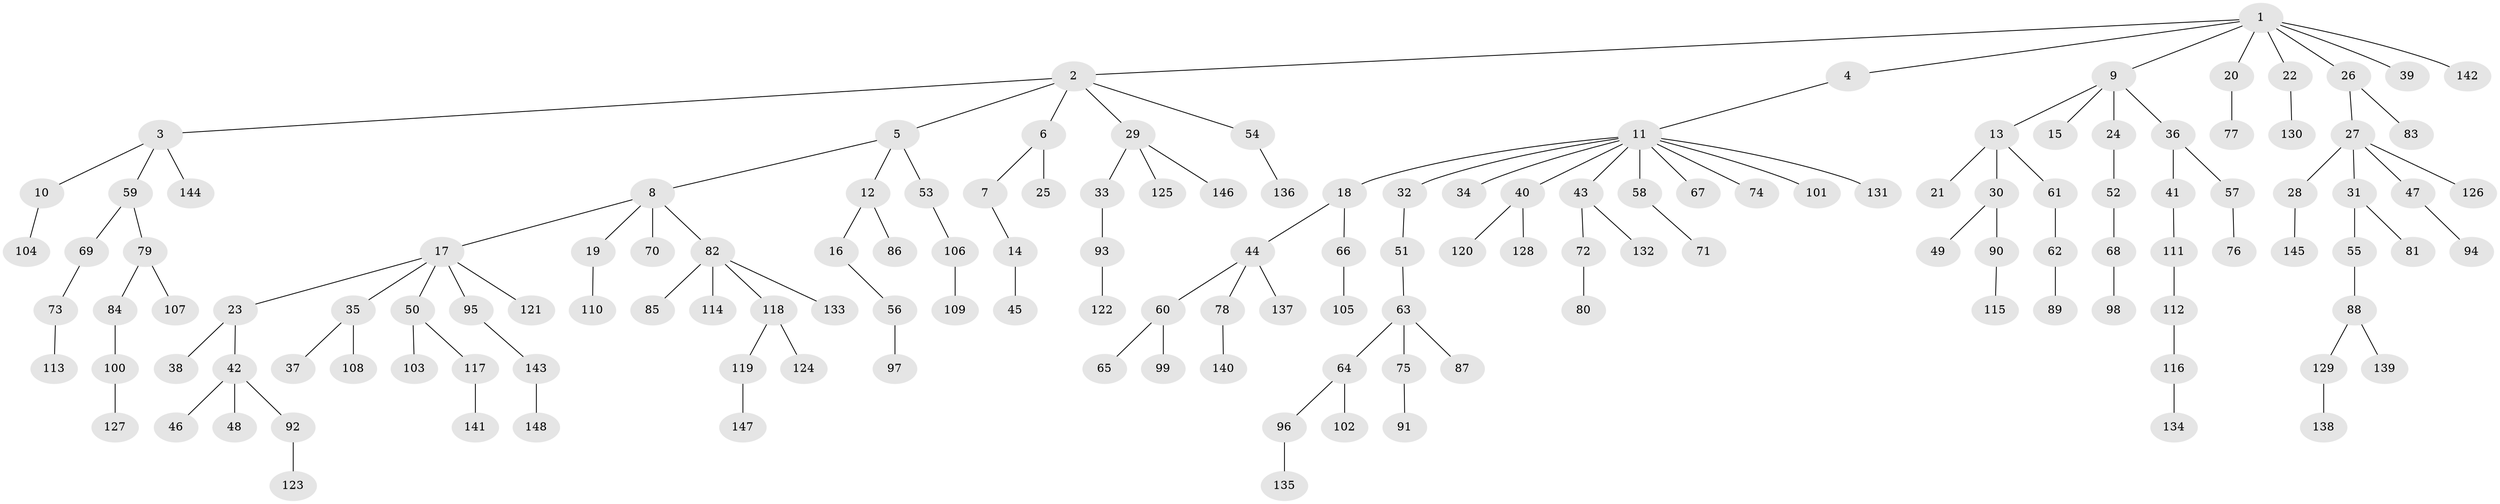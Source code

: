 // Generated by graph-tools (version 1.1) at 2025/26/03/09/25 03:26:31]
// undirected, 148 vertices, 147 edges
graph export_dot {
graph [start="1"]
  node [color=gray90,style=filled];
  1;
  2;
  3;
  4;
  5;
  6;
  7;
  8;
  9;
  10;
  11;
  12;
  13;
  14;
  15;
  16;
  17;
  18;
  19;
  20;
  21;
  22;
  23;
  24;
  25;
  26;
  27;
  28;
  29;
  30;
  31;
  32;
  33;
  34;
  35;
  36;
  37;
  38;
  39;
  40;
  41;
  42;
  43;
  44;
  45;
  46;
  47;
  48;
  49;
  50;
  51;
  52;
  53;
  54;
  55;
  56;
  57;
  58;
  59;
  60;
  61;
  62;
  63;
  64;
  65;
  66;
  67;
  68;
  69;
  70;
  71;
  72;
  73;
  74;
  75;
  76;
  77;
  78;
  79;
  80;
  81;
  82;
  83;
  84;
  85;
  86;
  87;
  88;
  89;
  90;
  91;
  92;
  93;
  94;
  95;
  96;
  97;
  98;
  99;
  100;
  101;
  102;
  103;
  104;
  105;
  106;
  107;
  108;
  109;
  110;
  111;
  112;
  113;
  114;
  115;
  116;
  117;
  118;
  119;
  120;
  121;
  122;
  123;
  124;
  125;
  126;
  127;
  128;
  129;
  130;
  131;
  132;
  133;
  134;
  135;
  136;
  137;
  138;
  139;
  140;
  141;
  142;
  143;
  144;
  145;
  146;
  147;
  148;
  1 -- 2;
  1 -- 4;
  1 -- 9;
  1 -- 20;
  1 -- 22;
  1 -- 26;
  1 -- 39;
  1 -- 142;
  2 -- 3;
  2 -- 5;
  2 -- 6;
  2 -- 29;
  2 -- 54;
  3 -- 10;
  3 -- 59;
  3 -- 144;
  4 -- 11;
  5 -- 8;
  5 -- 12;
  5 -- 53;
  6 -- 7;
  6 -- 25;
  7 -- 14;
  8 -- 17;
  8 -- 19;
  8 -- 70;
  8 -- 82;
  9 -- 13;
  9 -- 15;
  9 -- 24;
  9 -- 36;
  10 -- 104;
  11 -- 18;
  11 -- 32;
  11 -- 34;
  11 -- 40;
  11 -- 43;
  11 -- 58;
  11 -- 67;
  11 -- 74;
  11 -- 101;
  11 -- 131;
  12 -- 16;
  12 -- 86;
  13 -- 21;
  13 -- 30;
  13 -- 61;
  14 -- 45;
  16 -- 56;
  17 -- 23;
  17 -- 35;
  17 -- 50;
  17 -- 95;
  17 -- 121;
  18 -- 44;
  18 -- 66;
  19 -- 110;
  20 -- 77;
  22 -- 130;
  23 -- 38;
  23 -- 42;
  24 -- 52;
  26 -- 27;
  26 -- 83;
  27 -- 28;
  27 -- 31;
  27 -- 47;
  27 -- 126;
  28 -- 145;
  29 -- 33;
  29 -- 125;
  29 -- 146;
  30 -- 49;
  30 -- 90;
  31 -- 55;
  31 -- 81;
  32 -- 51;
  33 -- 93;
  35 -- 37;
  35 -- 108;
  36 -- 41;
  36 -- 57;
  40 -- 120;
  40 -- 128;
  41 -- 111;
  42 -- 46;
  42 -- 48;
  42 -- 92;
  43 -- 72;
  43 -- 132;
  44 -- 60;
  44 -- 78;
  44 -- 137;
  47 -- 94;
  50 -- 103;
  50 -- 117;
  51 -- 63;
  52 -- 68;
  53 -- 106;
  54 -- 136;
  55 -- 88;
  56 -- 97;
  57 -- 76;
  58 -- 71;
  59 -- 69;
  59 -- 79;
  60 -- 65;
  60 -- 99;
  61 -- 62;
  62 -- 89;
  63 -- 64;
  63 -- 75;
  63 -- 87;
  64 -- 96;
  64 -- 102;
  66 -- 105;
  68 -- 98;
  69 -- 73;
  72 -- 80;
  73 -- 113;
  75 -- 91;
  78 -- 140;
  79 -- 84;
  79 -- 107;
  82 -- 85;
  82 -- 114;
  82 -- 118;
  82 -- 133;
  84 -- 100;
  88 -- 129;
  88 -- 139;
  90 -- 115;
  92 -- 123;
  93 -- 122;
  95 -- 143;
  96 -- 135;
  100 -- 127;
  106 -- 109;
  111 -- 112;
  112 -- 116;
  116 -- 134;
  117 -- 141;
  118 -- 119;
  118 -- 124;
  119 -- 147;
  129 -- 138;
  143 -- 148;
}
